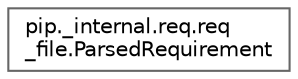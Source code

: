 digraph "Graphical Class Hierarchy"
{
 // LATEX_PDF_SIZE
  bgcolor="transparent";
  edge [fontname=Helvetica,fontsize=10,labelfontname=Helvetica,labelfontsize=10];
  node [fontname=Helvetica,fontsize=10,shape=box,height=0.2,width=0.4];
  rankdir="LR";
  Node0 [id="Node000000",label="pip._internal.req.req\l_file.ParsedRequirement",height=0.2,width=0.4,color="grey40", fillcolor="white", style="filled",URL="$de/db1/classpip_1_1__internal_1_1req_1_1req__file_1_1ParsedRequirement.html",tooltip=" "];
}
